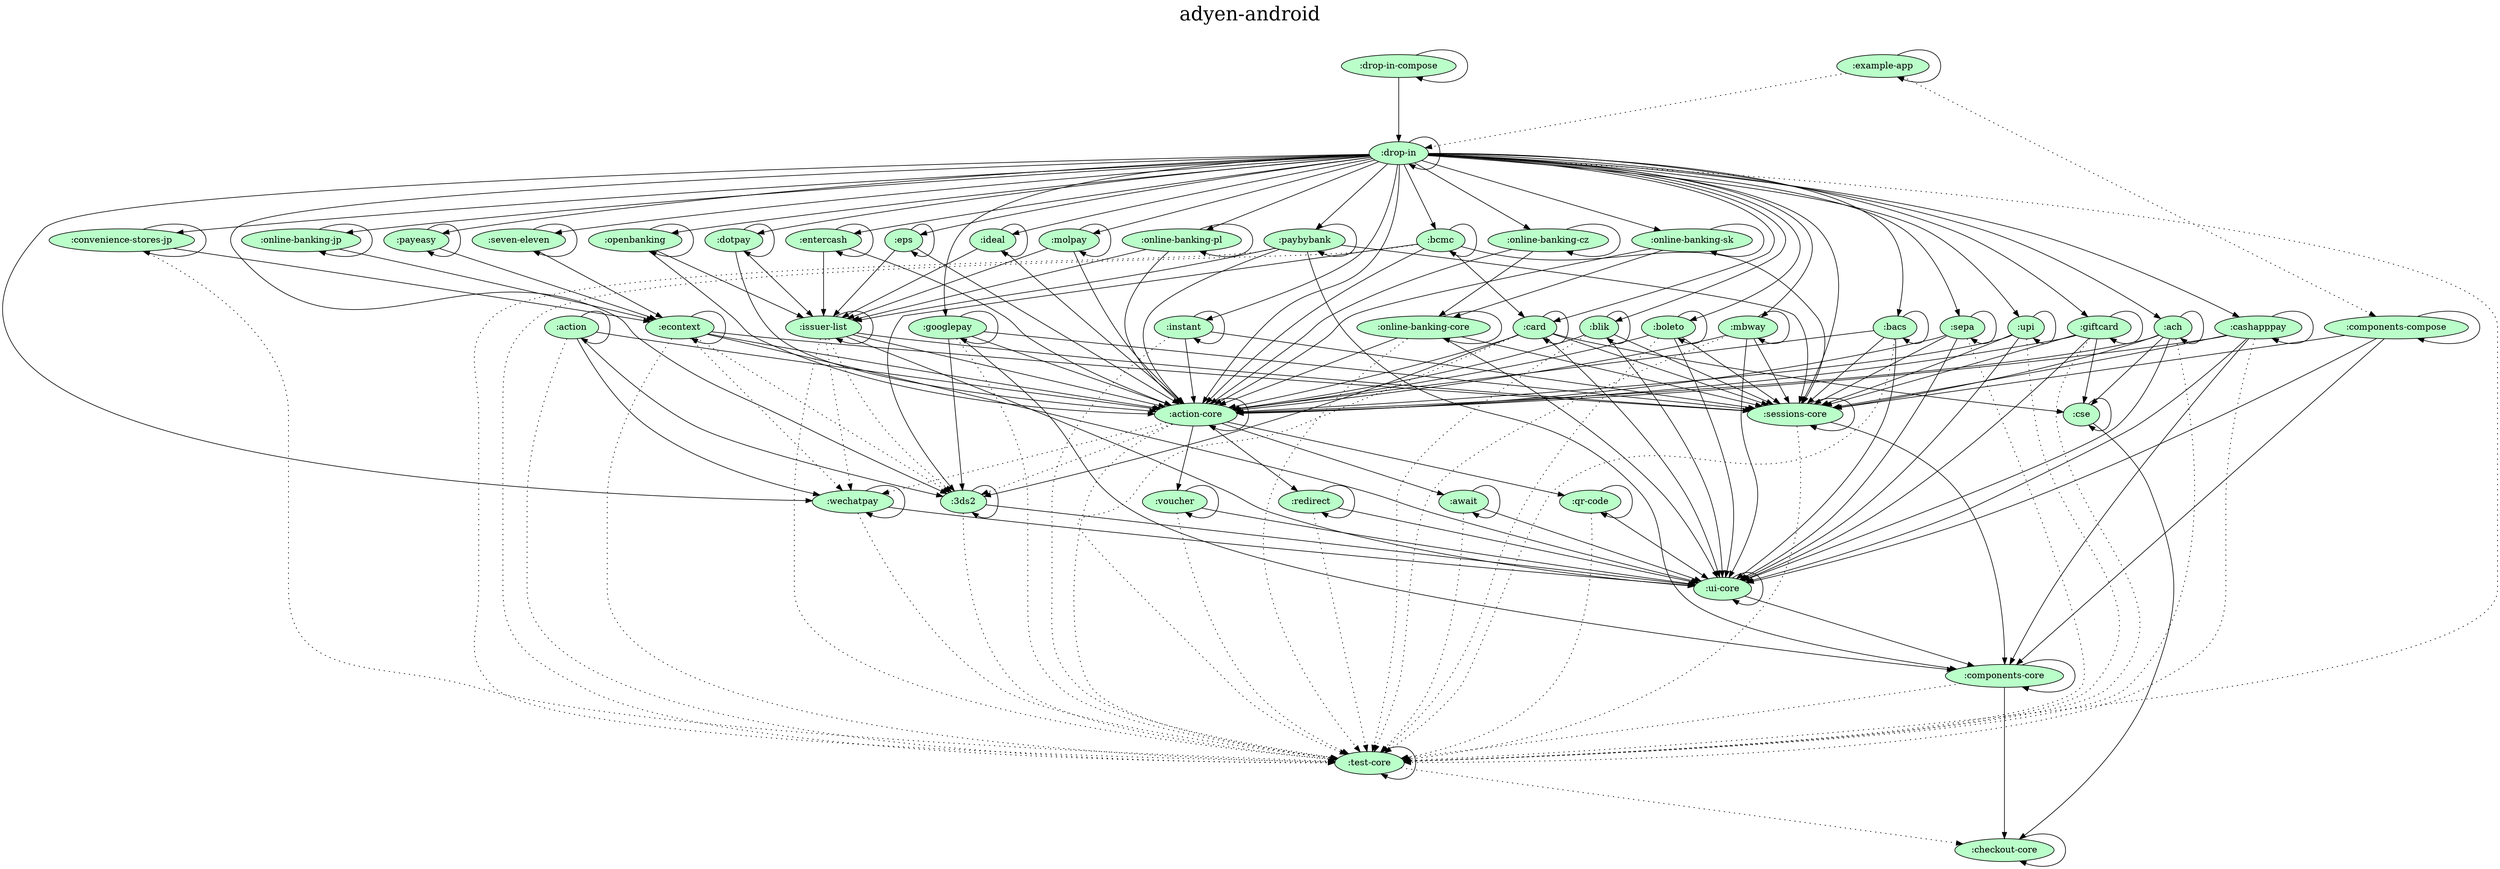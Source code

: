digraph {
  graph [label="adyen-android\n ",labelloc=t,fontsize=30,ranksep=1.4];
  node [style=filled, fillcolor="#bbbbbb"];
  rankdir=TB;

  # Projects

  ":3ds2" [fillcolor="#baffc9"];
  ":ach" [fillcolor="#baffc9"];
  ":action" [fillcolor="#baffc9"];
  ":action-core" [fillcolor="#baffc9"];
  ":await" [fillcolor="#baffc9"];
  ":bacs" [fillcolor="#baffc9"];
  ":bcmc" [fillcolor="#baffc9"];
  ":blik" [fillcolor="#baffc9"];
  ":boleto" [fillcolor="#baffc9"];
  ":card" [fillcolor="#baffc9"];
  ":cashapppay" [fillcolor="#baffc9"];
  ":checkout-core" [fillcolor="#baffc9"];
  ":components-compose" [fillcolor="#baffc9"];
  ":components-core" [fillcolor="#baffc9"];
  ":convenience-stores-jp" [fillcolor="#baffc9"];
  ":cse" [fillcolor="#baffc9"];
  ":dotpay" [fillcolor="#baffc9"];
  ":drop-in" [fillcolor="#baffc9"];
  ":drop-in-compose" [fillcolor="#baffc9"];
  ":econtext" [fillcolor="#baffc9"];
  ":entercash" [fillcolor="#baffc9"];
  ":eps" [fillcolor="#baffc9"];
  ":example-app" [fillcolor="#baffc9"];
  ":giftcard" [fillcolor="#baffc9"];
  ":googlepay" [fillcolor="#baffc9"];
  ":ideal" [fillcolor="#baffc9"];
  ":instant" [fillcolor="#baffc9"];
  ":issuer-list" [fillcolor="#baffc9"];
  ":mbway" [fillcolor="#baffc9"];
  ":molpay" [fillcolor="#baffc9"];
  ":online-banking-core" [fillcolor="#baffc9"];
  ":online-banking-cz" [fillcolor="#baffc9"];
  ":online-banking-jp" [fillcolor="#baffc9"];
  ":online-banking-pl" [fillcolor="#baffc9"];
  ":online-banking-sk" [fillcolor="#baffc9"];
  ":openbanking" [fillcolor="#baffc9"];
  ":paybybank" [fillcolor="#baffc9"];
  ":payeasy" [fillcolor="#baffc9"];
  ":qr-code" [fillcolor="#baffc9"];
  ":redirect" [fillcolor="#baffc9"];
  ":sepa" [fillcolor="#baffc9"];
  ":sessions-core" [fillcolor="#baffc9"];
  ":seven-eleven" [fillcolor="#baffc9"];
  ":test-core" [fillcolor="#baffc9"];
  ":ui-core" [fillcolor="#baffc9"];
  ":upi" [fillcolor="#baffc9"];
  ":voucher" [fillcolor="#baffc9"];
  ":wechatpay" [fillcolor="#baffc9"];

  {rank = same;}

  # Dependencies

  ":bacs" -> ":action-core"
  ":bacs" -> ":ui-core"
  ":bacs" -> ":sessions-core"
  ":bacs" -> ":bacs"
  ":bacs" -> ":test-core" [style=dotted]
  ":blik" -> ":action-core"
  ":blik" -> ":ui-core"
  ":blik" -> ":sessions-core"
  ":blik" -> ":blik"
  ":blik" -> ":test-core" [style=dotted]
  ":drop-in" -> ":3ds2"
  ":drop-in" -> ":ach"
  ":drop-in" -> ":action-core"
  ":drop-in" -> ":bacs"
  ":drop-in" -> ":bcmc"
  ":drop-in" -> ":boleto"
  ":drop-in" -> ":blik"
  ":drop-in" -> ":card"
  ":drop-in" -> ":cashapppay"
  ":drop-in" -> ":convenience-stores-jp"
  ":drop-in" -> ":dotpay"
  ":drop-in" -> ":entercash"
  ":drop-in" -> ":eps"
  ":drop-in" -> ":giftcard"
  ":drop-in" -> ":googlepay"
  ":drop-in" -> ":ideal"
  ":drop-in" -> ":instant"
  ":drop-in" -> ":mbway"
  ":drop-in" -> ":molpay"
  ":drop-in" -> ":online-banking-cz"
  ":drop-in" -> ":online-banking-jp"
  ":drop-in" -> ":online-banking-pl"
  ":drop-in" -> ":online-banking-sk"
  ":drop-in" -> ":openbanking"
  ":drop-in" -> ":payeasy"
  ":drop-in" -> ":paybybank"
  ":drop-in" -> ":sepa"
  ":drop-in" -> ":seven-eleven"
  ":drop-in" -> ":sessions-core"
  ":drop-in" -> ":upi"
  ":drop-in" -> ":wechatpay"
  ":drop-in" -> ":drop-in"
  ":drop-in" -> ":test-core" [style=dotted]
  ":online-banking-core" -> ":action-core"
  ":online-banking-core" -> ":ui-core"
  ":online-banking-core" -> ":sessions-core"
  ":online-banking-core" -> ":online-banking-core"
  ":online-banking-core" -> ":test-core" [style=dotted]
  ":voucher" -> ":ui-core"
  ":voucher" -> ":voucher"
  ":voucher" -> ":test-core" [style=dotted]
  ":ach" -> ":action-core"
  ":ach" -> ":ui-core"
  ":ach" -> ":cse"
  ":ach" -> ":sessions-core"
  ":ach" -> ":ach"
  ":ach" -> ":test-core" [style=dotted]
  ":boleto" -> ":action-core"
  ":boleto" -> ":ui-core"
  ":boleto" -> ":sessions-core"
  ":boleto" -> ":boleto"
  ":boleto" -> ":test-core" [style=dotted]
  ":dotpay" -> ":action-core"
  ":dotpay" -> ":issuer-list"
  ":dotpay" -> ":dotpay"
  ":qr-code" -> ":ui-core"
  ":qr-code" -> ":qr-code"
  ":qr-code" -> ":test-core" [style=dotted]
  ":action-core" -> ":await"
  ":action-core" -> ":qr-code"
  ":action-core" -> ":redirect"
  ":action-core" -> ":voucher"
  ":action-core" -> ":3ds2" [style=dotted]
  ":action-core" -> ":wechatpay" [style=dotted]
  ":action-core" -> ":action-core"
  ":action-core" -> ":test-core" [style=dotted]
  ":checkout-core" -> ":checkout-core"
  ":components-core" -> ":checkout-core"
  ":components-core" -> ":components-core"
  ":components-core" -> ":test-core" [style=dotted]
  ":instant" -> ":action-core"
  ":instant" -> ":sessions-core"
  ":instant" -> ":instant"
  ":instant" -> ":test-core" [style=dotted]
  ":issuer-list" -> ":action-core"
  ":issuer-list" -> ":ui-core"
  ":issuer-list" -> ":sessions-core"
  ":issuer-list" -> ":issuer-list"
  ":issuer-list" -> ":3ds2" [style=dotted]
  ":issuer-list" -> ":test-core" [style=dotted]
  ":issuer-list" -> ":wechatpay" [style=dotted]
  ":molpay" -> ":action-core"
  ":molpay" -> ":issuer-list"
  ":molpay" -> ":molpay"
  ":mbway" -> ":action-core"
  ":mbway" -> ":ui-core"
  ":mbway" -> ":sessions-core"
  ":mbway" -> ":mbway"
  ":mbway" -> ":test-core" [style=dotted]
  ":seven-eleven" -> ":econtext"
  ":seven-eleven" -> ":seven-eleven"
  ":await" -> ":ui-core"
  ":await" -> ":await"
  ":await" -> ":test-core" [style=dotted]
  ":online-banking-pl" -> ":action-core"
  ":online-banking-pl" -> ":issuer-list"
  ":online-banking-pl" -> ":online-banking-pl"
  ":action" -> ":3ds2"
  ":action" -> ":action-core"
  ":action" -> ":wechatpay"
  ":action" -> ":action"
  ":action" -> ":test-core" [style=dotted]
  ":test-core" -> ":test-core"
  ":test-core" -> ":checkout-core" [style=dotted]
  ":online-banking-cz" -> ":action-core"
  ":online-banking-cz" -> ":online-banking-core"
  ":online-banking-cz" -> ":online-banking-cz"
  ":paybybank" -> ":action-core"
  ":paybybank" -> ":components-core"
  ":paybybank" -> ":issuer-list"
  ":paybybank" -> ":sessions-core"
  ":paybybank" -> ":paybybank"
  ":paybybank" -> ":test-core" [style=dotted]
  ":example-app" -> ":example-app"
  ":example-app" -> ":drop-in" [style=dotted]
  ":example-app" -> ":components-compose" [style=dotted]
  ":redirect" -> ":ui-core"
  ":redirect" -> ":redirect"
  ":redirect" -> ":test-core" [style=dotted]
  ":online-banking-jp" -> ":econtext"
  ":online-banking-jp" -> ":online-banking-jp"
  ":ideal" -> ":action-core"
  ":ideal" -> ":issuer-list"
  ":ideal" -> ":ideal"
  ":components-compose" -> ":components-core"
  ":components-compose" -> ":sessions-core"
  ":components-compose" -> ":ui-core"
  ":components-compose" -> ":components-compose"
  ":giftcard" -> ":action-core"
  ":giftcard" -> ":cse"
  ":giftcard" -> ":ui-core"
  ":giftcard" -> ":sessions-core"
  ":giftcard" -> ":giftcard"
  ":giftcard" -> ":test-core" [style=dotted]
  ":econtext" -> ":ui-core"
  ":econtext" -> ":action-core"
  ":econtext" -> ":sessions-core"
  ":econtext" -> ":econtext"
  ":econtext" -> ":3ds2" [style=dotted]
  ":econtext" -> ":test-core" [style=dotted]
  ":econtext" -> ":wechatpay" [style=dotted]
  ":3ds2" -> ":ui-core"
  ":3ds2" -> ":3ds2"
  ":3ds2" -> ":test-core" [style=dotted]
  ":entercash" -> ":action-core"
  ":entercash" -> ":issuer-list"
  ":entercash" -> ":entercash"
  ":eps" -> ":action-core"
  ":eps" -> ":issuer-list"
  ":eps" -> ":eps"
  ":openbanking" -> ":action-core"
  ":openbanking" -> ":issuer-list"
  ":openbanking" -> ":openbanking"
  ":convenience-stores-jp" -> ":econtext"
  ":convenience-stores-jp" -> ":convenience-stores-jp"
  ":convenience-stores-jp" -> ":test-core" [style=dotted]
  ":googlepay" -> ":3ds2"
  ":googlepay" -> ":action-core"
  ":googlepay" -> ":components-core"
  ":googlepay" -> ":sessions-core"
  ":googlepay" -> ":googlepay"
  ":googlepay" -> ":test-core" [style=dotted]
  ":upi" -> ":action-core"
  ":upi" -> ":ui-core"
  ":upi" -> ":sessions-core"
  ":upi" -> ":upi"
  ":upi" -> ":test-core" [style=dotted]
  ":drop-in-compose" -> ":drop-in"
  ":drop-in-compose" -> ":drop-in-compose"
  ":cashapppay" -> ":action-core"
  ":cashapppay" -> ":components-core"
  ":cashapppay" -> ":sessions-core"
  ":cashapppay" -> ":ui-core"
  ":cashapppay" -> ":cashapppay"
  ":cashapppay" -> ":test-core" [style=dotted]
  ":payeasy" -> ":econtext"
  ":payeasy" -> ":payeasy"
  ":cse" -> ":checkout-core"
  ":cse" -> ":cse"
  ":sepa" -> ":action-core"
  ":sepa" -> ":ui-core"
  ":sepa" -> ":sessions-core"
  ":sepa" -> ":sepa"
  ":sepa" -> ":test-core" [style=dotted]
  ":ui-core" -> ":components-core"
  ":ui-core" -> ":ui-core"
  ":wechatpay" -> ":ui-core"
  ":wechatpay" -> ":wechatpay"
  ":wechatpay" -> ":test-core" [style=dotted]
  ":bcmc" -> ":3ds2"
  ":bcmc" -> ":action-core"
  ":bcmc" -> ":card"
  ":bcmc" -> ":sessions-core"
  ":bcmc" -> ":bcmc"
  ":bcmc" -> ":test-core" [style=dotted]
  ":online-banking-sk" -> ":action-core"
  ":online-banking-sk" -> ":online-banking-core"
  ":online-banking-sk" -> ":online-banking-sk"
  ":sessions-core" -> ":components-core"
  ":sessions-core" -> ":sessions-core"
  ":sessions-core" -> ":test-core" [style=dotted]
  ":card" -> ":3ds2"
  ":card" -> ":action-core"
  ":card" -> ":cse"
  ":card" -> ":ui-core"
  ":card" -> ":sessions-core"
  ":card" -> ":card"
  ":card" -> ":test-core" [style=dotted]
}
